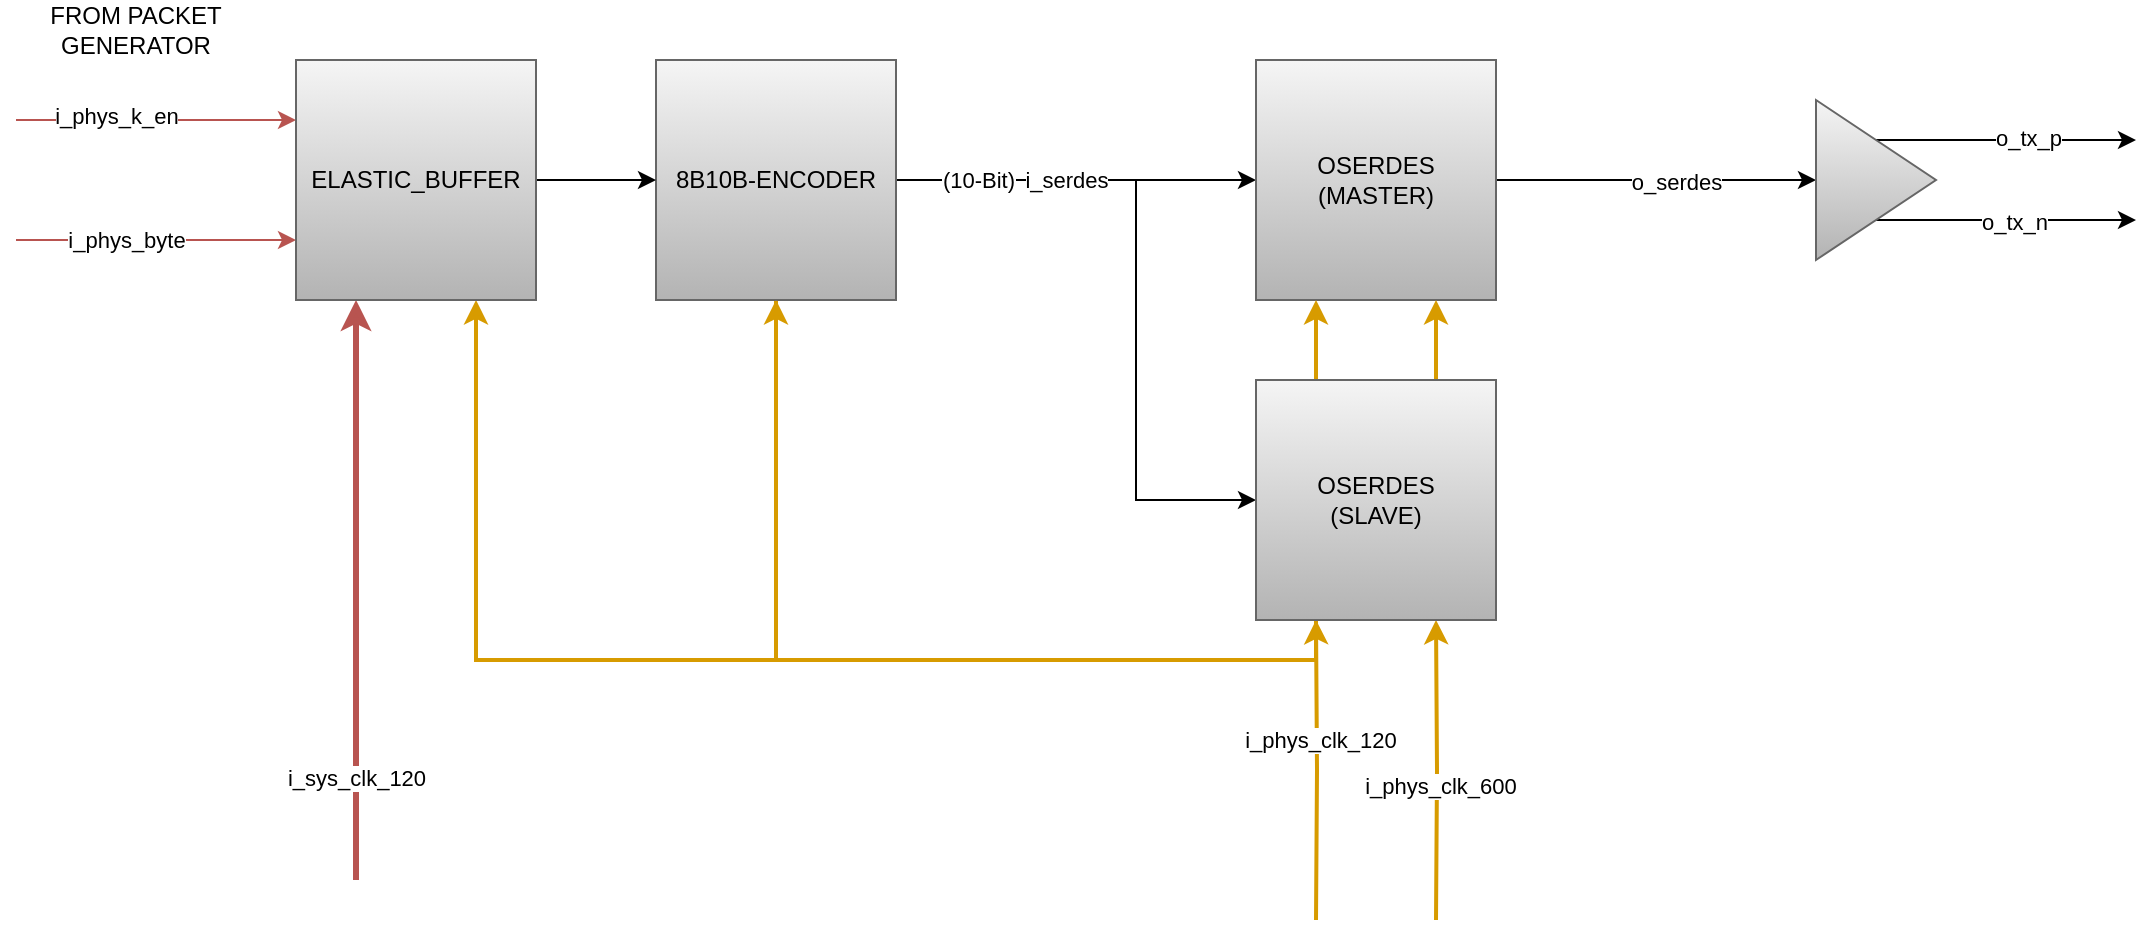 <mxfile>
    <diagram name="Page-1" id="4BYA_pP7nW7vxvZ6V8oZ">
        <mxGraphModel dx="2234" dy="1110" grid="1" gridSize="10" guides="1" tooltips="1" connect="1" arrows="1" fold="1" page="1" pageScale="1" pageWidth="1654" pageHeight="1169" math="0" shadow="0">
            <root>
                <mxCell id="0"/>
                <mxCell id="1" parent="0"/>
                <mxCell id="AjDkDGKgL5P1oxEhJEx_-2" style="edgeStyle=orthogonalEdgeStyle;rounded=0;orthogonalLoop=1;jettySize=auto;html=1;fillColor=#f8cecc;gradientColor=#ea6b66;strokeColor=#b85450;" parent="1" edge="1">
                    <mxGeometry relative="1" as="geometry">
                        <mxPoint x="60" y="290" as="sourcePoint"/>
                        <mxPoint x="200" y="290" as="targetPoint"/>
                    </mxGeometry>
                </mxCell>
                <mxCell id="AjDkDGKgL5P1oxEhJEx_-3" value="i_phys_byte" style="edgeLabel;html=1;align=center;verticalAlign=middle;resizable=0;points=[];" parent="AjDkDGKgL5P1oxEhJEx_-2" vertex="1" connectable="0">
                    <mxGeometry x="-0.217" relative="1" as="geometry">
                        <mxPoint as="offset"/>
                    </mxGeometry>
                </mxCell>
                <mxCell id="AjDkDGKgL5P1oxEhJEx_-6" style="edgeStyle=orthogonalEdgeStyle;rounded=0;orthogonalLoop=1;jettySize=auto;html=1;" parent="1" source="AjDkDGKgL5P1oxEhJEx_-1" target="AjDkDGKgL5P1oxEhJEx_-5" edge="1">
                    <mxGeometry relative="1" as="geometry"/>
                </mxCell>
                <mxCell id="AjDkDGKgL5P1oxEhJEx_-8" style="edgeStyle=orthogonalEdgeStyle;rounded=0;orthogonalLoop=1;jettySize=auto;html=1;entryX=0;entryY=0.5;entryDx=0;entryDy=0;" parent="1" source="AjDkDGKgL5P1oxEhJEx_-1" target="AjDkDGKgL5P1oxEhJEx_-7" edge="1">
                    <mxGeometry relative="1" as="geometry">
                        <Array as="points">
                            <mxPoint x="620" y="260"/>
                            <mxPoint x="620" y="420"/>
                        </Array>
                    </mxGeometry>
                </mxCell>
                <mxCell id="AjDkDGKgL5P1oxEhJEx_-11" value="i_serdes" style="edgeLabel;html=1;align=center;verticalAlign=middle;resizable=0;points=[];" parent="AjDkDGKgL5P1oxEhJEx_-8" vertex="1" connectable="0">
                    <mxGeometry x="-0.467" y="-3" relative="1" as="geometry">
                        <mxPoint x="-6" y="-3" as="offset"/>
                    </mxGeometry>
                </mxCell>
                <mxCell id="AjDkDGKgL5P1oxEhJEx_-30" value="(10-Bit)" style="edgeLabel;html=1;align=center;verticalAlign=middle;resizable=0;points=[];" parent="AjDkDGKgL5P1oxEhJEx_-8" vertex="1" connectable="0">
                    <mxGeometry x="-0.761" relative="1" as="geometry">
                        <mxPoint as="offset"/>
                    </mxGeometry>
                </mxCell>
                <mxCell id="AjDkDGKgL5P1oxEhJEx_-21" style="edgeStyle=orthogonalEdgeStyle;rounded=0;orthogonalLoop=1;jettySize=auto;html=1;exitX=0;exitY=0.25;exitDx=0;exitDy=0;entryX=0;entryY=0.25;entryDx=0;entryDy=0;fillColor=#f8cecc;gradientColor=#ea6b66;strokeColor=#b85450;" parent="1" edge="1">
                    <mxGeometry relative="1" as="geometry">
                        <mxPoint x="60" y="230" as="sourcePoint"/>
                        <mxPoint x="200" y="230" as="targetPoint"/>
                    </mxGeometry>
                </mxCell>
                <mxCell id="AjDkDGKgL5P1oxEhJEx_-22" value="i_phys_k_en" style="edgeLabel;html=1;align=center;verticalAlign=middle;resizable=0;points=[];" parent="AjDkDGKgL5P1oxEhJEx_-21" vertex="1" connectable="0">
                    <mxGeometry x="-0.488" y="2" relative="1" as="geometry">
                        <mxPoint x="14" as="offset"/>
                    </mxGeometry>
                </mxCell>
                <mxCell id="PRCic4YrRQkoce1kT4Tu-9" style="edgeStyle=orthogonalEdgeStyle;rounded=0;orthogonalLoop=1;jettySize=auto;html=1;entryX=0.75;entryY=1;entryDx=0;entryDy=0;fillColor=#ffcd28;gradientColor=#ffa500;strokeColor=#d79b00;strokeWidth=2;" parent="1" source="AjDkDGKgL5P1oxEhJEx_-1" target="PRCic4YrRQkoce1kT4Tu-1" edge="1">
                    <mxGeometry relative="1" as="geometry">
                        <Array as="points">
                            <mxPoint x="440" y="500"/>
                            <mxPoint x="290" y="500"/>
                        </Array>
                    </mxGeometry>
                </mxCell>
                <mxCell id="AjDkDGKgL5P1oxEhJEx_-1" value="8B10B-ENCODER" style="rounded=0;whiteSpace=wrap;html=1;fillColor=#f5f5f5;gradientColor=#b3b3b3;strokeColor=#666666;" parent="1" vertex="1">
                    <mxGeometry x="380" y="200" width="120" height="120" as="geometry"/>
                </mxCell>
                <mxCell id="AjDkDGKgL5P1oxEhJEx_-4" value="FROM PACKET GENERATOR" style="text;html=1;align=center;verticalAlign=middle;whiteSpace=wrap;rounded=0;" parent="1" vertex="1">
                    <mxGeometry x="60" y="170" width="120" height="30" as="geometry"/>
                </mxCell>
                <mxCell id="AjDkDGKgL5P1oxEhJEx_-9" style="edgeStyle=orthogonalEdgeStyle;rounded=0;orthogonalLoop=1;jettySize=auto;html=1;" parent="1" source="AjDkDGKgL5P1oxEhJEx_-5" edge="1">
                    <mxGeometry relative="1" as="geometry">
                        <mxPoint x="960" y="260" as="targetPoint"/>
                    </mxGeometry>
                </mxCell>
                <mxCell id="AjDkDGKgL5P1oxEhJEx_-10" value="o_serdes" style="edgeLabel;html=1;align=center;verticalAlign=middle;resizable=0;points=[];" parent="AjDkDGKgL5P1oxEhJEx_-9" vertex="1" connectable="0">
                    <mxGeometry x="0.153" y="3" relative="1" as="geometry">
                        <mxPoint x="-2" y="3" as="offset"/>
                    </mxGeometry>
                </mxCell>
                <mxCell id="AjDkDGKgL5P1oxEhJEx_-5" value="OSERDES&lt;div&gt;(MASTER)&lt;/div&gt;" style="rounded=0;whiteSpace=wrap;html=1;fillColor=#f5f5f5;gradientColor=#b3b3b3;strokeColor=#666666;" parent="1" vertex="1">
                    <mxGeometry x="680" y="200" width="120" height="120" as="geometry"/>
                </mxCell>
                <mxCell id="AjDkDGKgL5P1oxEhJEx_-12" style="edgeStyle=orthogonalEdgeStyle;rounded=0;orthogonalLoop=1;jettySize=auto;html=1;exitX=0.25;exitY=0;exitDx=0;exitDy=0;entryX=0.25;entryY=1;entryDx=0;entryDy=0;fillColor=#ffe6cc;strokeColor=#d79b00;strokeWidth=2;" parent="1" source="AjDkDGKgL5P1oxEhJEx_-7" target="AjDkDGKgL5P1oxEhJEx_-5" edge="1">
                    <mxGeometry relative="1" as="geometry"/>
                </mxCell>
                <mxCell id="AjDkDGKgL5P1oxEhJEx_-13" style="edgeStyle=orthogonalEdgeStyle;rounded=0;orthogonalLoop=1;jettySize=auto;html=1;exitX=0.75;exitY=0;exitDx=0;exitDy=0;entryX=0.75;entryY=1;entryDx=0;entryDy=0;fillColor=#ffe6cc;strokeColor=#d79b00;strokeWidth=2;" parent="1" source="AjDkDGKgL5P1oxEhJEx_-7" target="AjDkDGKgL5P1oxEhJEx_-5" edge="1">
                    <mxGeometry relative="1" as="geometry"/>
                </mxCell>
                <mxCell id="AjDkDGKgL5P1oxEhJEx_-14" style="edgeStyle=orthogonalEdgeStyle;rounded=0;orthogonalLoop=1;jettySize=auto;html=1;exitX=0.25;exitY=1;exitDx=0;exitDy=0;entryX=0.25;entryY=1;entryDx=0;entryDy=0;fillColor=#ffe6cc;strokeColor=#d79b00;strokeWidth=2;" parent="1" target="AjDkDGKgL5P1oxEhJEx_-7" edge="1">
                    <mxGeometry relative="1" as="geometry">
                        <mxPoint x="710" y="630" as="sourcePoint"/>
                    </mxGeometry>
                </mxCell>
                <mxCell id="AjDkDGKgL5P1oxEhJEx_-17" value="i_phys_clk_120" style="edgeLabel;html=1;align=center;verticalAlign=middle;resizable=0;points=[];" parent="AjDkDGKgL5P1oxEhJEx_-14" vertex="1" connectable="0">
                    <mxGeometry x="-0.149" y="-1" relative="1" as="geometry">
                        <mxPoint y="-26" as="offset"/>
                    </mxGeometry>
                </mxCell>
                <mxCell id="AjDkDGKgL5P1oxEhJEx_-15" style="edgeStyle=orthogonalEdgeStyle;rounded=0;orthogonalLoop=1;jettySize=auto;html=1;exitX=0.75;exitY=1;exitDx=0;exitDy=0;entryX=0.75;entryY=1;entryDx=0;entryDy=0;fillColor=#ffe6cc;strokeColor=#d79b00;strokeWidth=2;" parent="1" target="AjDkDGKgL5P1oxEhJEx_-7" edge="1">
                    <mxGeometry relative="1" as="geometry">
                        <mxPoint x="770" y="630" as="sourcePoint"/>
                    </mxGeometry>
                </mxCell>
                <mxCell id="AjDkDGKgL5P1oxEhJEx_-16" value="i_phys_clk_600" style="edgeLabel;html=1;align=center;verticalAlign=middle;resizable=0;points=[];" parent="AjDkDGKgL5P1oxEhJEx_-15" vertex="1" connectable="0">
                    <mxGeometry x="-0.11" y="-1" relative="1" as="geometry">
                        <mxPoint as="offset"/>
                    </mxGeometry>
                </mxCell>
                <mxCell id="AjDkDGKgL5P1oxEhJEx_-18" style="edgeStyle=orthogonalEdgeStyle;rounded=0;orthogonalLoop=1;jettySize=auto;html=1;exitX=0.25;exitY=1;exitDx=0;exitDy=0;entryX=0.5;entryY=1;entryDx=0;entryDy=0;fillColor=#ffe6cc;strokeColor=#d79b00;strokeWidth=2;" parent="1" source="AjDkDGKgL5P1oxEhJEx_-7" target="AjDkDGKgL5P1oxEhJEx_-1" edge="1">
                    <mxGeometry relative="1" as="geometry"/>
                </mxCell>
                <mxCell id="AjDkDGKgL5P1oxEhJEx_-7" value="OSERDES&lt;div&gt;(SLAVE)&lt;/div&gt;" style="rounded=0;whiteSpace=wrap;html=1;fillColor=#f5f5f5;gradientColor=#b3b3b3;strokeColor=#666666;" parent="1" vertex="1">
                    <mxGeometry x="680" y="360" width="120" height="120" as="geometry"/>
                </mxCell>
                <mxCell id="AjDkDGKgL5P1oxEhJEx_-24" style="edgeStyle=orthogonalEdgeStyle;rounded=0;orthogonalLoop=1;jettySize=auto;html=1;exitX=0.5;exitY=0;exitDx=0;exitDy=0;" parent="1" source="AjDkDGKgL5P1oxEhJEx_-23" edge="1">
                    <mxGeometry relative="1" as="geometry">
                        <mxPoint x="1120" y="240" as="targetPoint"/>
                    </mxGeometry>
                </mxCell>
                <mxCell id="AjDkDGKgL5P1oxEhJEx_-26" value="o_tx_p" style="edgeLabel;html=1;align=center;verticalAlign=middle;resizable=0;points=[];" parent="AjDkDGKgL5P1oxEhJEx_-24" vertex="1" connectable="0">
                    <mxGeometry x="-0.019" y="1" relative="1" as="geometry">
                        <mxPoint x="12" as="offset"/>
                    </mxGeometry>
                </mxCell>
                <mxCell id="AjDkDGKgL5P1oxEhJEx_-25" style="edgeStyle=orthogonalEdgeStyle;rounded=0;orthogonalLoop=1;jettySize=auto;html=1;exitX=0.5;exitY=1;exitDx=0;exitDy=0;" parent="1" source="AjDkDGKgL5P1oxEhJEx_-23" edge="1">
                    <mxGeometry relative="1" as="geometry">
                        <mxPoint x="1120" y="280" as="targetPoint"/>
                    </mxGeometry>
                </mxCell>
                <mxCell id="AjDkDGKgL5P1oxEhJEx_-27" value="o_tx_n" style="edgeLabel;html=1;align=center;verticalAlign=middle;resizable=0;points=[];" parent="AjDkDGKgL5P1oxEhJEx_-25" vertex="1" connectable="0">
                    <mxGeometry x="-0.111" y="-1" relative="1" as="geometry">
                        <mxPoint x="11" as="offset"/>
                    </mxGeometry>
                </mxCell>
                <mxCell id="AjDkDGKgL5P1oxEhJEx_-23" value="" style="triangle;whiteSpace=wrap;html=1;fillColor=#f5f5f5;gradientColor=#b3b3b3;strokeColor=#666666;" parent="1" vertex="1">
                    <mxGeometry x="960" y="220" width="60" height="80" as="geometry"/>
                </mxCell>
                <mxCell id="PRCic4YrRQkoce1kT4Tu-5" style="edgeStyle=orthogonalEdgeStyle;rounded=0;orthogonalLoop=1;jettySize=auto;html=1;" parent="1" source="PRCic4YrRQkoce1kT4Tu-1" target="AjDkDGKgL5P1oxEhJEx_-1" edge="1">
                    <mxGeometry relative="1" as="geometry"/>
                </mxCell>
                <mxCell id="PRCic4YrRQkoce1kT4Tu-7" style="edgeStyle=orthogonalEdgeStyle;rounded=0;orthogonalLoop=1;jettySize=auto;html=1;fillColor=#f8cecc;gradientColor=#ea6b66;strokeColor=#b85450;strokeWidth=3;" parent="1" edge="1">
                    <mxGeometry relative="1" as="geometry">
                        <mxPoint x="230" y="320" as="targetPoint"/>
                        <mxPoint x="230" y="610" as="sourcePoint"/>
                    </mxGeometry>
                </mxCell>
                <mxCell id="PRCic4YrRQkoce1kT4Tu-8" value="i_sys_clk_120" style="edgeLabel;html=1;align=center;verticalAlign=middle;resizable=0;points=[];" parent="PRCic4YrRQkoce1kT4Tu-7" vertex="1" connectable="0">
                    <mxGeometry x="-0.647" relative="1" as="geometry">
                        <mxPoint as="offset"/>
                    </mxGeometry>
                </mxCell>
                <mxCell id="PRCic4YrRQkoce1kT4Tu-1" value="ELASTIC_BUFFER" style="rounded=0;whiteSpace=wrap;html=1;fillColor=#f5f5f5;gradientColor=#b3b3b3;strokeColor=#666666;" parent="1" vertex="1">
                    <mxGeometry x="200" y="200" width="120" height="120" as="geometry"/>
                </mxCell>
            </root>
        </mxGraphModel>
    </diagram>
</mxfile>